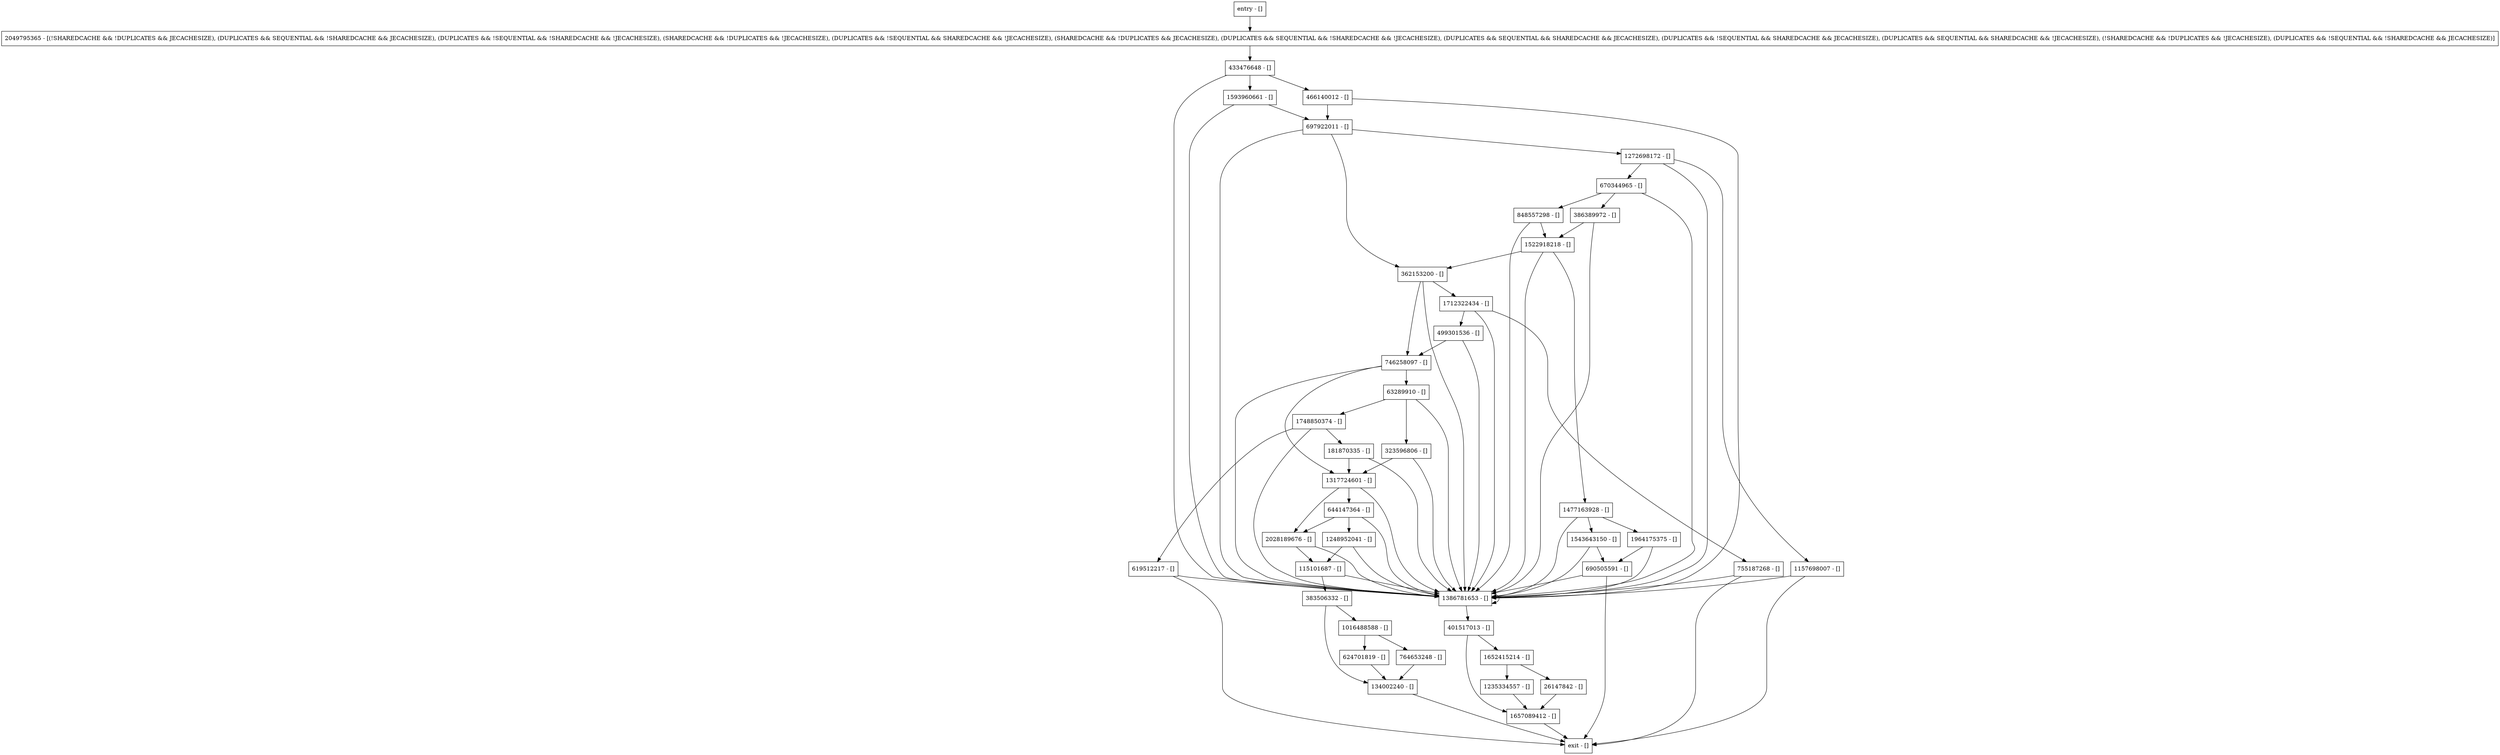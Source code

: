 digraph <init> {
node [shape=record];
2049795365 [label="2049795365 - [(!SHAREDCACHE && !DUPLICATES && JECACHESIZE), (DUPLICATES && SEQUENTIAL && !SHAREDCACHE && JECACHESIZE), (DUPLICATES && !SEQUENTIAL && !SHAREDCACHE && !JECACHESIZE), (SHAREDCACHE && !DUPLICATES && !JECACHESIZE), (DUPLICATES && !SEQUENTIAL && SHAREDCACHE && !JECACHESIZE), (SHAREDCACHE && !DUPLICATES && JECACHESIZE), (DUPLICATES && SEQUENTIAL && !SHAREDCACHE && !JECACHESIZE), (DUPLICATES && SEQUENTIAL && SHAREDCACHE && JECACHESIZE), (DUPLICATES && !SEQUENTIAL && SHAREDCACHE && JECACHESIZE), (DUPLICATES && SEQUENTIAL && SHAREDCACHE && !JECACHESIZE), (!SHAREDCACHE && !DUPLICATES && !JECACHESIZE), (DUPLICATES && !SEQUENTIAL && !SHAREDCACHE && JECACHESIZE)]"];
670344965 [label="670344965 - []"];
1964175375 [label="1964175375 - []"];
764653248 [label="764653248 - []"];
323596806 [label="323596806 - []"];
746258097 [label="746258097 - []"];
362153200 [label="362153200 - []"];
690505591 [label="690505591 - []"];
1386781653 [label="1386781653 - []"];
848557298 [label="848557298 - []"];
1593960661 [label="1593960661 - []"];
1317724601 [label="1317724601 - []"];
755187268 [label="755187268 - []"];
134002240 [label="134002240 - []"];
383506332 [label="383506332 - []"];
181870335 [label="181870335 - []"];
26147842 [label="26147842 - []"];
63289910 [label="63289910 - []"];
1657089412 [label="1657089412 - []"];
401517013 [label="401517013 - []"];
1522918218 [label="1522918218 - []"];
624701819 [label="624701819 - []"];
1652415214 [label="1652415214 - []"];
1157698007 [label="1157698007 - []"];
1235334557 [label="1235334557 - []"];
433476648 [label="433476648 - []"];
619512217 [label="619512217 - []"];
1748850374 [label="1748850374 - []"];
697922011 [label="697922011 - []"];
115101687 [label="115101687 - []"];
1477163928 [label="1477163928 - []"];
1248952041 [label="1248952041 - []"];
entry [label="entry - []"];
exit [label="exit - []"];
1272698172 [label="1272698172 - []"];
1543643150 [label="1543643150 - []"];
2028189676 [label="2028189676 - []"];
499301536 [label="499301536 - []"];
644147364 [label="644147364 - []"];
386389972 [label="386389972 - []"];
1712322434 [label="1712322434 - []"];
1016488588 [label="1016488588 - []"];
466140012 [label="466140012 - []"];
entry;
exit;
2049795365 -> 433476648;
670344965 -> 848557298;
670344965 -> 386389972;
670344965 -> 1386781653;
1964175375 -> 690505591;
1964175375 -> 1386781653;
764653248 -> 134002240;
323596806 -> 1317724601;
323596806 -> 1386781653;
746258097 -> 1317724601;
746258097 -> 63289910;
746258097 -> 1386781653;
362153200 -> 746258097;
362153200 -> 1712322434;
362153200 -> 1386781653;
690505591 -> exit;
690505591 -> 1386781653;
1386781653 -> 401517013;
1386781653 -> 1386781653;
848557298 -> 1522918218;
848557298 -> 1386781653;
1593960661 -> 1386781653;
1593960661 -> 697922011;
1317724601 -> 2028189676;
1317724601 -> 644147364;
1317724601 -> 1386781653;
755187268 -> exit;
755187268 -> 1386781653;
134002240 -> exit;
383506332 -> 134002240;
383506332 -> 1016488588;
181870335 -> 1317724601;
181870335 -> 1386781653;
26147842 -> 1657089412;
63289910 -> 323596806;
63289910 -> 1748850374;
63289910 -> 1386781653;
1657089412 -> exit;
401517013 -> 1657089412;
401517013 -> 1652415214;
1522918218 -> 362153200;
1522918218 -> 1386781653;
1522918218 -> 1477163928;
624701819 -> 134002240;
1652415214 -> 1235334557;
1652415214 -> 26147842;
1157698007 -> exit;
1157698007 -> 1386781653;
1235334557 -> 1657089412;
433476648 -> 1593960661;
433476648 -> 1386781653;
433476648 -> 466140012;
619512217 -> exit;
619512217 -> 1386781653;
1748850374 -> 181870335;
1748850374 -> 619512217;
1748850374 -> 1386781653;
697922011 -> 1272698172;
697922011 -> 362153200;
697922011 -> 1386781653;
115101687 -> 383506332;
115101687 -> 1386781653;
1477163928 -> 1964175375;
1477163928 -> 1543643150;
1477163928 -> 1386781653;
1248952041 -> 1386781653;
1248952041 -> 115101687;
entry -> 2049795365;
1272698172 -> 670344965;
1272698172 -> 1157698007;
1272698172 -> 1386781653;
1543643150 -> 690505591;
1543643150 -> 1386781653;
2028189676 -> 1386781653;
2028189676 -> 115101687;
499301536 -> 746258097;
499301536 -> 1386781653;
644147364 -> 1248952041;
644147364 -> 2028189676;
644147364 -> 1386781653;
386389972 -> 1522918218;
386389972 -> 1386781653;
1712322434 -> 755187268;
1712322434 -> 499301536;
1712322434 -> 1386781653;
1016488588 -> 624701819;
1016488588 -> 764653248;
466140012 -> 1386781653;
466140012 -> 697922011;
}
